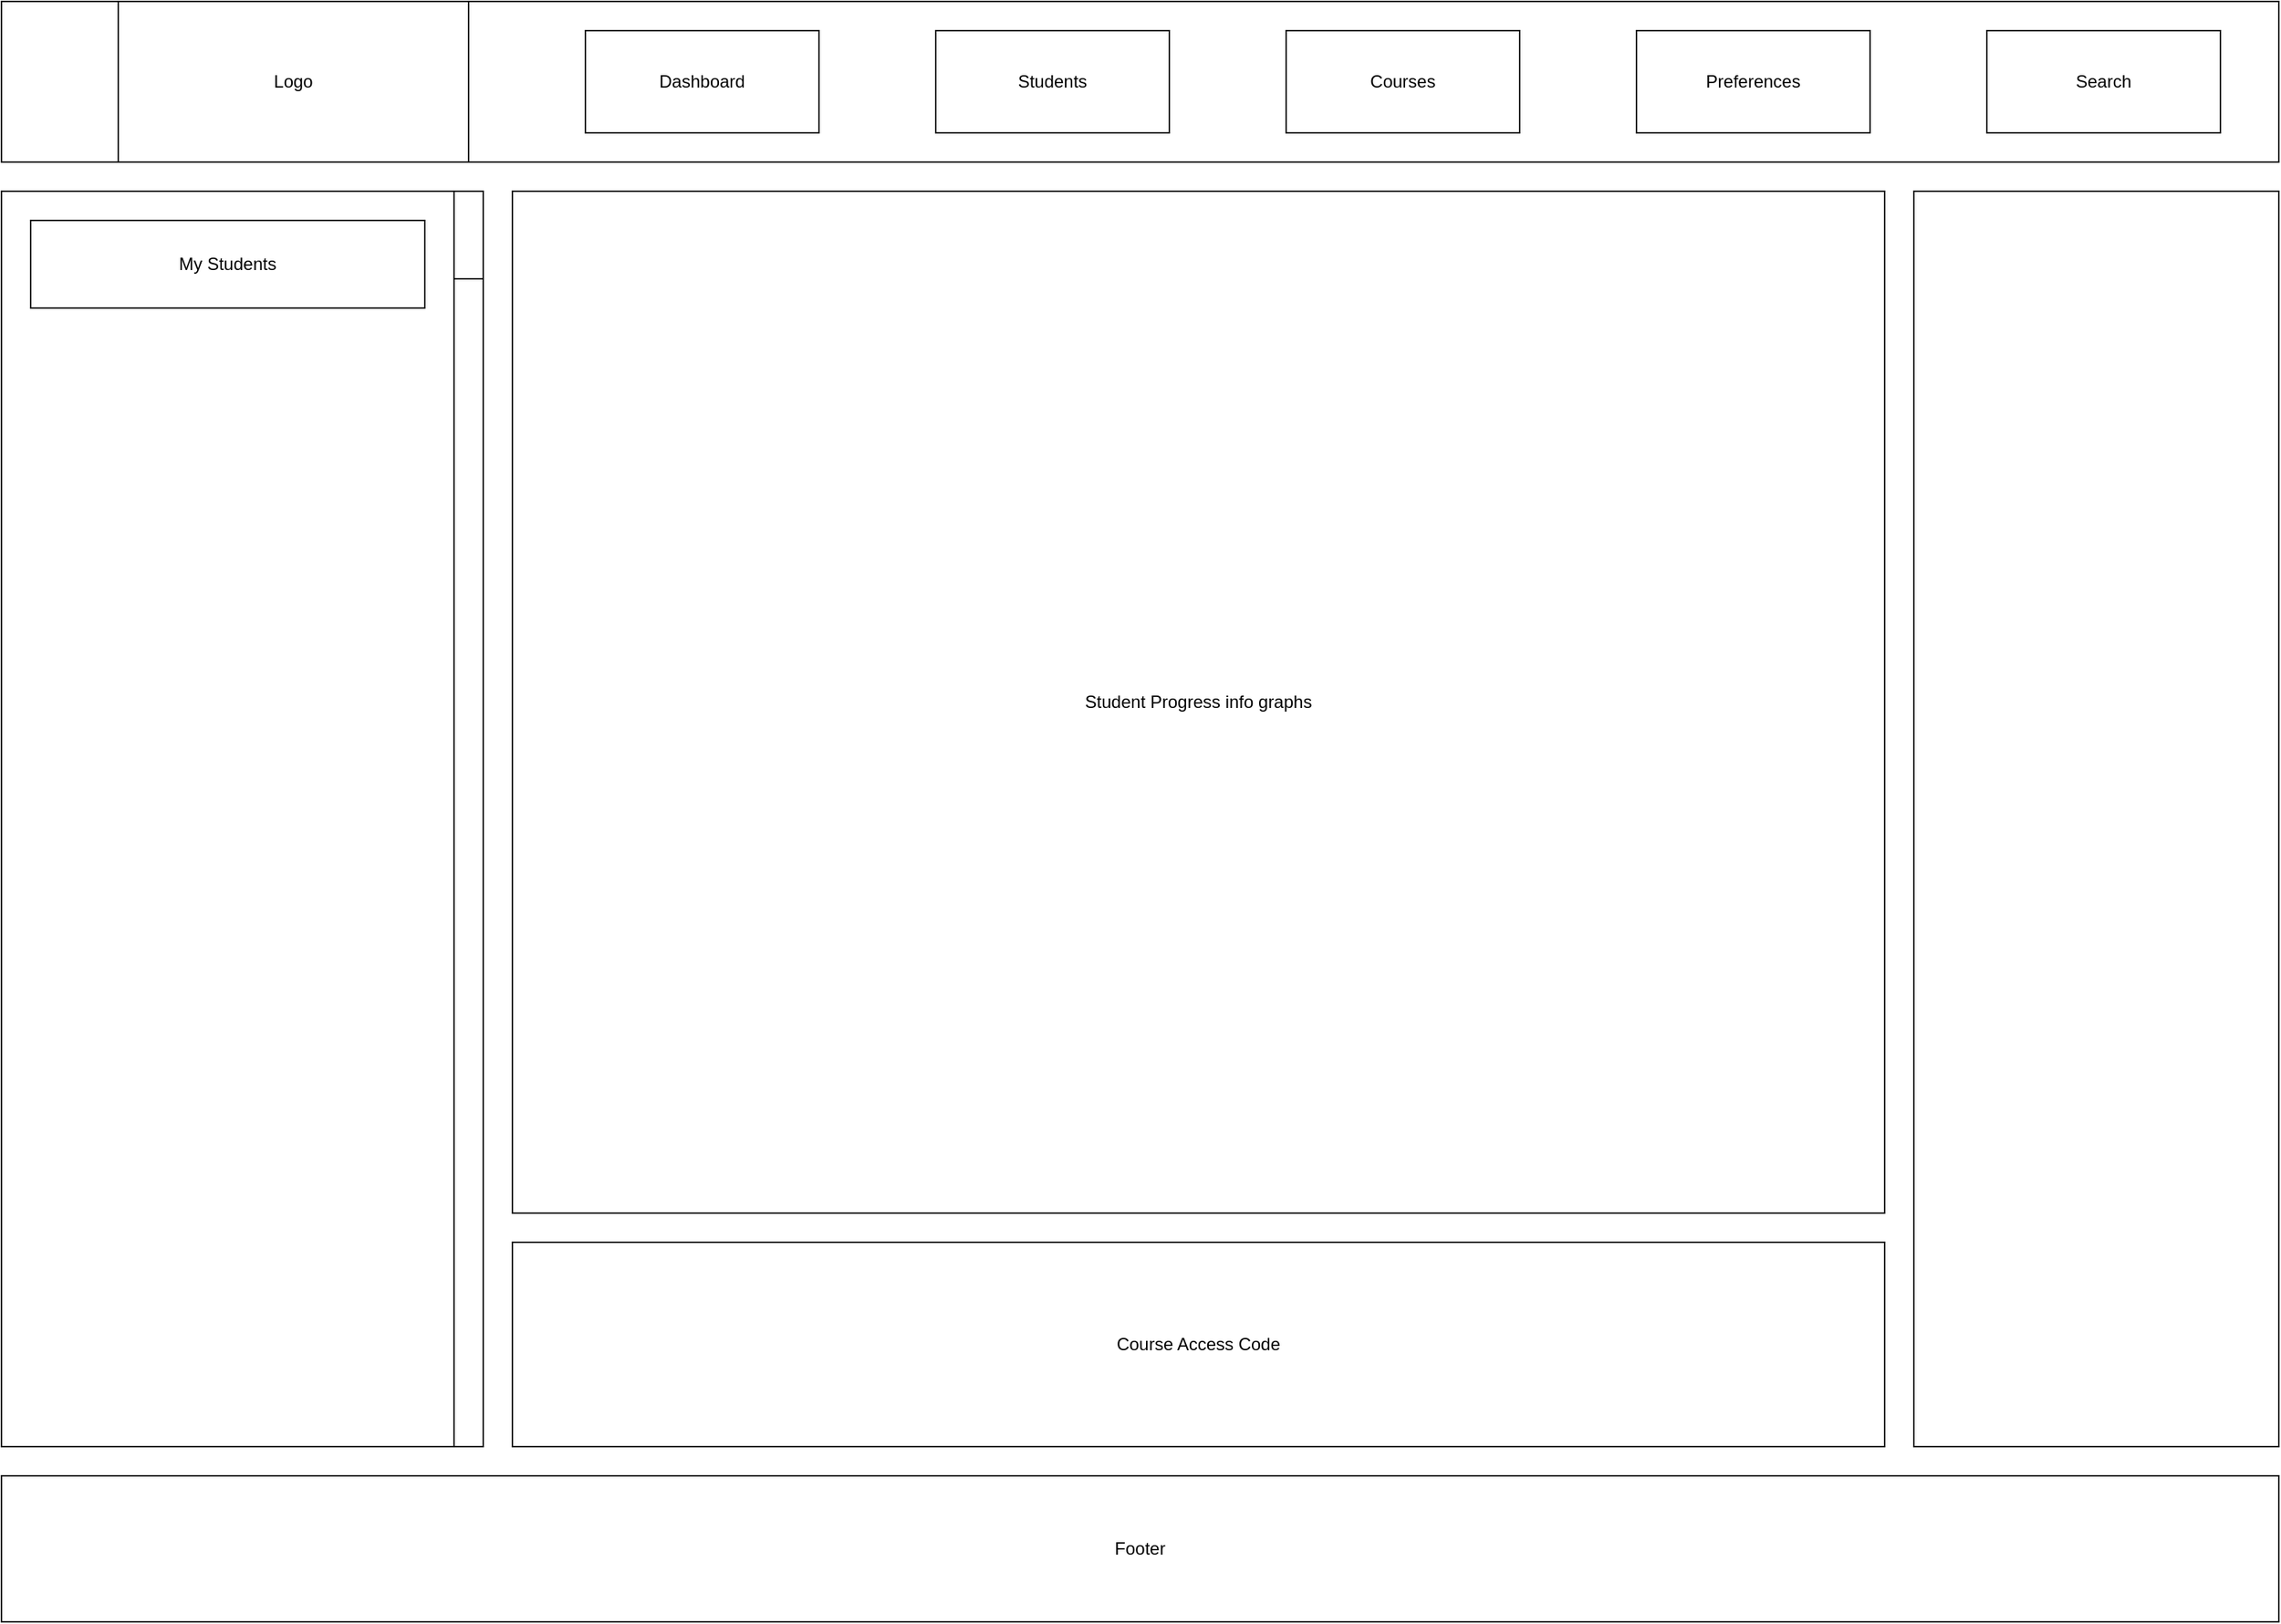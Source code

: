 <mxfile version="16.5.6" type="github">
  <diagram id="667e9k_SaELWsFKGwzjt" name="Page-1">
    <mxGraphModel dx="2029" dy="1191" grid="1" gridSize="10" guides="1" tooltips="1" connect="1" arrows="1" fold="1" page="1" pageScale="1" pageWidth="827" pageHeight="1169" math="0" shadow="0">
      <root>
        <mxCell id="0" />
        <mxCell id="1" parent="0" />
        <mxCell id="5dgpFQyMNd5qrhkOa5W_-2" value="" style="rounded=0;whiteSpace=wrap;html=1;" vertex="1" parent="1">
          <mxGeometry x="40" y="20" width="1560" height="110" as="geometry" />
        </mxCell>
        <mxCell id="5dgpFQyMNd5qrhkOa5W_-3" value="Logo" style="rounded=0;whiteSpace=wrap;html=1;" vertex="1" parent="1">
          <mxGeometry x="120" y="20" width="240" height="110" as="geometry" />
        </mxCell>
        <mxCell id="5dgpFQyMNd5qrhkOa5W_-4" value="Students" style="rounded=0;whiteSpace=wrap;html=1;" vertex="1" parent="1">
          <mxGeometry x="680" y="40" width="160" height="70" as="geometry" />
        </mxCell>
        <mxCell id="5dgpFQyMNd5qrhkOa5W_-5" value="Search" style="rounded=0;whiteSpace=wrap;html=1;" vertex="1" parent="1">
          <mxGeometry x="1400" y="40" width="160" height="70" as="geometry" />
        </mxCell>
        <mxCell id="5dgpFQyMNd5qrhkOa5W_-6" value="Preferences" style="rounded=0;whiteSpace=wrap;html=1;" vertex="1" parent="1">
          <mxGeometry x="1160" y="40" width="160" height="70" as="geometry" />
        </mxCell>
        <mxCell id="5dgpFQyMNd5qrhkOa5W_-7" value="Courses" style="rounded=0;whiteSpace=wrap;html=1;" vertex="1" parent="1">
          <mxGeometry x="920" y="40" width="160" height="70" as="geometry" />
        </mxCell>
        <mxCell id="5dgpFQyMNd5qrhkOa5W_-9" value="Footer" style="rounded=0;whiteSpace=wrap;html=1;" vertex="1" parent="1">
          <mxGeometry x="40" y="1030" width="1560" height="100" as="geometry" />
        </mxCell>
        <mxCell id="5dgpFQyMNd5qrhkOa5W_-30" value="Dashboard" style="rounded=0;whiteSpace=wrap;html=1;" vertex="1" parent="1">
          <mxGeometry x="440" y="40" width="160" height="70" as="geometry" />
        </mxCell>
        <mxCell id="5dgpFQyMNd5qrhkOa5W_-31" value="Student Progress info graphs" style="rounded=0;whiteSpace=wrap;html=1;" vertex="1" parent="1">
          <mxGeometry x="390" y="150" width="940" height="700" as="geometry" />
        </mxCell>
        <mxCell id="5dgpFQyMNd5qrhkOa5W_-32" value="" style="rounded=0;whiteSpace=wrap;html=1;" vertex="1" parent="1">
          <mxGeometry x="40" y="150" width="330" height="860" as="geometry" />
        </mxCell>
        <mxCell id="5dgpFQyMNd5qrhkOa5W_-33" value="Course Access Code" style="rounded=0;whiteSpace=wrap;html=1;" vertex="1" parent="1">
          <mxGeometry x="390" y="870" width="940" height="140" as="geometry" />
        </mxCell>
        <mxCell id="5dgpFQyMNd5qrhkOa5W_-34" value="" style="rounded=0;whiteSpace=wrap;html=1;" vertex="1" parent="1">
          <mxGeometry x="1350" y="150" width="250" height="860" as="geometry" />
        </mxCell>
        <mxCell id="5dgpFQyMNd5qrhkOa5W_-39" value="" style="rounded=0;whiteSpace=wrap;html=1;" vertex="1" parent="1">
          <mxGeometry x="350" y="150" width="20" height="860" as="geometry" />
        </mxCell>
        <mxCell id="5dgpFQyMNd5qrhkOa5W_-40" value="" style="rounded=0;whiteSpace=wrap;html=1;" vertex="1" parent="1">
          <mxGeometry x="350" y="150" width="20" height="60" as="geometry" />
        </mxCell>
        <mxCell id="5dgpFQyMNd5qrhkOa5W_-47" value="My Students" style="rounded=0;whiteSpace=wrap;html=1;" vertex="1" parent="1">
          <mxGeometry x="60" y="170" width="270" height="60" as="geometry" />
        </mxCell>
      </root>
    </mxGraphModel>
  </diagram>
</mxfile>
